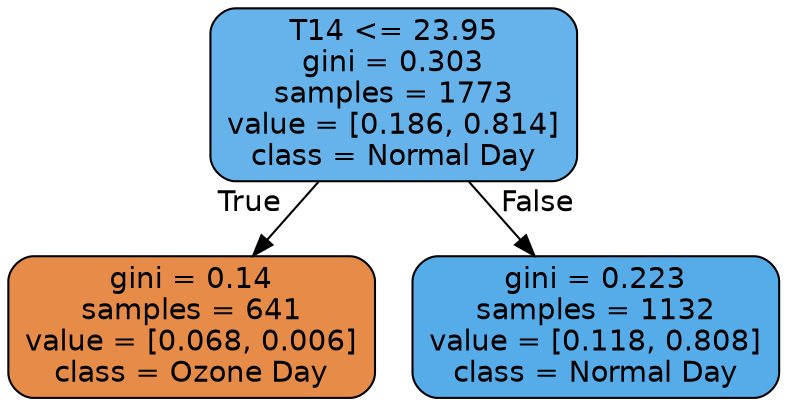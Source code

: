 digraph Tree {
node [shape=box, style="filled, rounded", color="black", fontname=helvetica] ;
edge [fontname=helvetica] ;
0 [label="T14 <= 23.95\ngini = 0.303\nsamples = 1773\nvalue = [0.186, 0.814]\nclass = Normal Day", fillcolor="#66b3eb"] ;
1 [label="gini = 0.14\nsamples = 641\nvalue = [0.068, 0.006]\nclass = Ozone Day", fillcolor="#e78b49"] ;
0 -> 1 [labeldistance=2.5, labelangle=45, headlabel="True"] ;
2 [label="gini = 0.223\nsamples = 1132\nvalue = [0.118, 0.808]\nclass = Normal Day", fillcolor="#56abe9"] ;
0 -> 2 [labeldistance=2.5, labelangle=-45, headlabel="False"] ;
}